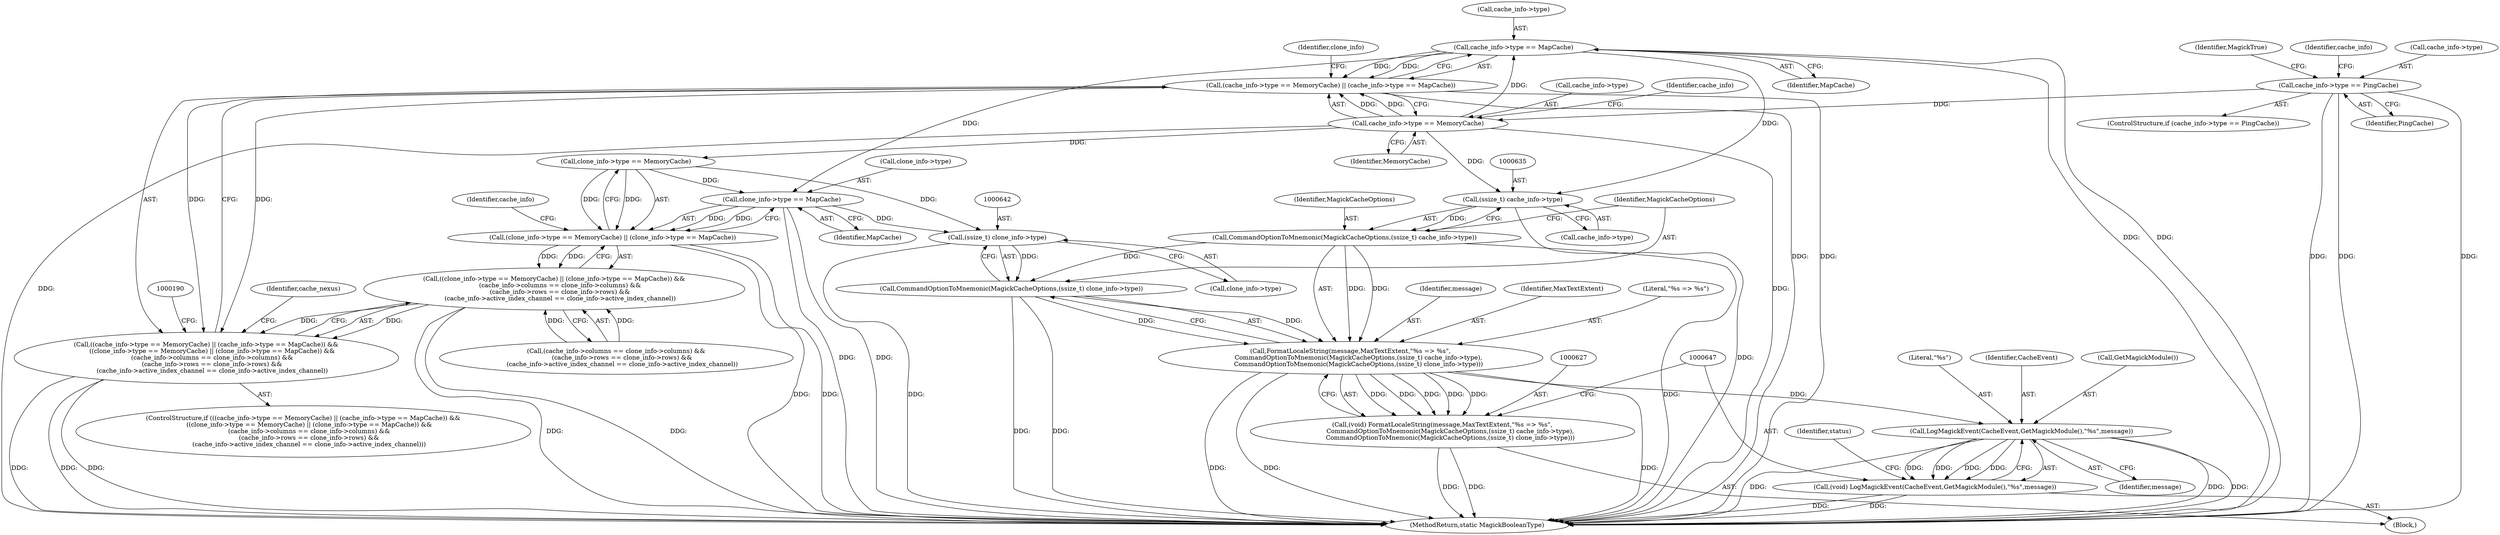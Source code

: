 digraph "0_ImageMagick_a54fe0e8600eaf3dc6fe717d3c0398001507f723@pointer" {
"1000148" [label="(Call,cache_info->type == MapCache)"];
"1000143" [label="(Call,cache_info->type == MemoryCache)"];
"1000133" [label="(Call,cache_info->type == PingCache)"];
"1000142" [label="(Call,(cache_info->type == MemoryCache) || (cache_info->type == MapCache))"];
"1000141" [label="(Call,((cache_info->type == MemoryCache) || (cache_info->type == MapCache)) &&\n      ((clone_info->type == MemoryCache) || (clone_info->type == MapCache)) &&\n      (cache_info->columns == clone_info->columns) &&\n      (cache_info->rows == clone_info->rows) &&\n      (cache_info->active_index_channel == clone_info->active_index_channel))"];
"1000160" [label="(Call,clone_info->type == MapCache)"];
"1000154" [label="(Call,(clone_info->type == MemoryCache) || (clone_info->type == MapCache))"];
"1000153" [label="(Call,((clone_info->type == MemoryCache) || (clone_info->type == MapCache)) &&\n      (cache_info->columns == clone_info->columns) &&\n      (cache_info->rows == clone_info->rows) &&\n      (cache_info->active_index_channel == clone_info->active_index_channel))"];
"1000641" [label="(Call,(ssize_t) clone_info->type)"];
"1000639" [label="(Call,CommandOptionToMnemonic(MagickCacheOptions,(ssize_t) clone_info->type))"];
"1000628" [label="(Call,FormatLocaleString(message,MaxTextExtent,\"%s => %s\",\n        CommandOptionToMnemonic(MagickCacheOptions,(ssize_t) cache_info->type),\n        CommandOptionToMnemonic(MagickCacheOptions,(ssize_t) clone_info->type)))"];
"1000626" [label="(Call,(void) FormatLocaleString(message,MaxTextExtent,\"%s => %s\",\n        CommandOptionToMnemonic(MagickCacheOptions,(ssize_t) cache_info->type),\n        CommandOptionToMnemonic(MagickCacheOptions,(ssize_t) clone_info->type)))"];
"1000648" [label="(Call,LogMagickEvent(CacheEvent,GetMagickModule(),\"%s\",message))"];
"1000646" [label="(Call,(void) LogMagickEvent(CacheEvent,GetMagickModule(),\"%s\",message))"];
"1000634" [label="(Call,(ssize_t) cache_info->type)"];
"1000632" [label="(Call,CommandOptionToMnemonic(MagickCacheOptions,(ssize_t) cache_info->type))"];
"1000137" [label="(Identifier,PingCache)"];
"1000628" [label="(Call,FormatLocaleString(message,MaxTextExtent,\"%s => %s\",\n        CommandOptionToMnemonic(MagickCacheOptions,(ssize_t) cache_info->type),\n        CommandOptionToMnemonic(MagickCacheOptions,(ssize_t) clone_info->type)))"];
"1000142" [label="(Call,(cache_info->type == MemoryCache) || (cache_info->type == MapCache))"];
"1000654" [label="(Identifier,status)"];
"1000651" [label="(Literal,\"%s\")"];
"1000626" [label="(Call,(void) FormatLocaleString(message,MaxTextExtent,\"%s => %s\",\n        CommandOptionToMnemonic(MagickCacheOptions,(ssize_t) cache_info->type),\n        CommandOptionToMnemonic(MagickCacheOptions,(ssize_t) clone_info->type)))"];
"1000153" [label="(Call,((clone_info->type == MemoryCache) || (clone_info->type == MapCache)) &&\n      (cache_info->columns == clone_info->columns) &&\n      (cache_info->rows == clone_info->rows) &&\n      (cache_info->active_index_channel == clone_info->active_index_channel))"];
"1000655" [label="(MethodReturn,static MagickBooleanType)"];
"1000639" [label="(Call,CommandOptionToMnemonic(MagickCacheOptions,(ssize_t) clone_info->type))"];
"1000147" [label="(Identifier,MemoryCache)"];
"1000633" [label="(Identifier,MagickCacheOptions)"];
"1000652" [label="(Identifier,message)"];
"1000133" [label="(Call,cache_info->type == PingCache)"];
"1000160" [label="(Call,clone_info->type == MapCache)"];
"1000164" [label="(Identifier,MapCache)"];
"1000646" [label="(Call,(void) LogMagickEvent(CacheEvent,GetMagickModule(),\"%s\",message))"];
"1000154" [label="(Call,(clone_info->type == MemoryCache) || (clone_info->type == MapCache))"];
"1000132" [label="(ControlStructure,if (cache_info->type == PingCache))"];
"1000648" [label="(Call,LogMagickEvent(CacheEvent,GetMagickModule(),\"%s\",message))"];
"1000161" [label="(Call,clone_info->type)"];
"1000141" [label="(Call,((cache_info->type == MemoryCache) || (cache_info->type == MapCache)) &&\n      ((clone_info->type == MemoryCache) || (clone_info->type == MapCache)) &&\n      (cache_info->columns == clone_info->columns) &&\n      (cache_info->rows == clone_info->rows) &&\n      (cache_info->active_index_channel == clone_info->active_index_channel))"];
"1000155" [label="(Call,clone_info->type == MemoryCache)"];
"1000629" [label="(Identifier,message)"];
"1000152" [label="(Identifier,MapCache)"];
"1000248" [label="(Identifier,cache_nexus)"];
"1000157" [label="(Identifier,clone_info)"];
"1000139" [label="(Identifier,MagickTrue)"];
"1000140" [label="(ControlStructure,if (((cache_info->type == MemoryCache) || (cache_info->type == MapCache)) &&\n      ((clone_info->type == MemoryCache) || (clone_info->type == MapCache)) &&\n      (cache_info->columns == clone_info->columns) &&\n      (cache_info->rows == clone_info->rows) &&\n      (cache_info->active_index_channel == clone_info->active_index_channel)))"];
"1000149" [label="(Call,cache_info->type)"];
"1000145" [label="(Identifier,cache_info)"];
"1000165" [label="(Call,(cache_info->columns == clone_info->columns) &&\n      (cache_info->rows == clone_info->rows) &&\n      (cache_info->active_index_channel == clone_info->active_index_channel))"];
"1000134" [label="(Call,cache_info->type)"];
"1000624" [label="(Block,)"];
"1000643" [label="(Call,clone_info->type)"];
"1000632" [label="(Call,CommandOptionToMnemonic(MagickCacheOptions,(ssize_t) cache_info->type))"];
"1000143" [label="(Call,cache_info->type == MemoryCache)"];
"1000641" [label="(Call,(ssize_t) clone_info->type)"];
"1000144" [label="(Call,cache_info->type)"];
"1000636" [label="(Call,cache_info->type)"];
"1000150" [label="(Identifier,cache_info)"];
"1000640" [label="(Identifier,MagickCacheOptions)"];
"1000630" [label="(Identifier,MaxTextExtent)"];
"1000631" [label="(Literal,\"%s => %s\")"];
"1000168" [label="(Identifier,cache_info)"];
"1000649" [label="(Identifier,CacheEvent)"];
"1000148" [label="(Call,cache_info->type == MapCache)"];
"1000634" [label="(Call,(ssize_t) cache_info->type)"];
"1000650" [label="(Call,GetMagickModule())"];
"1000148" -> "1000142"  [label="AST: "];
"1000148" -> "1000152"  [label="CFG: "];
"1000149" -> "1000148"  [label="AST: "];
"1000152" -> "1000148"  [label="AST: "];
"1000142" -> "1000148"  [label="CFG: "];
"1000148" -> "1000655"  [label="DDG: "];
"1000148" -> "1000655"  [label="DDG: "];
"1000148" -> "1000142"  [label="DDG: "];
"1000148" -> "1000142"  [label="DDG: "];
"1000143" -> "1000148"  [label="DDG: "];
"1000148" -> "1000160"  [label="DDG: "];
"1000148" -> "1000634"  [label="DDG: "];
"1000143" -> "1000142"  [label="AST: "];
"1000143" -> "1000147"  [label="CFG: "];
"1000144" -> "1000143"  [label="AST: "];
"1000147" -> "1000143"  [label="AST: "];
"1000150" -> "1000143"  [label="CFG: "];
"1000142" -> "1000143"  [label="CFG: "];
"1000143" -> "1000655"  [label="DDG: "];
"1000143" -> "1000655"  [label="DDG: "];
"1000143" -> "1000142"  [label="DDG: "];
"1000143" -> "1000142"  [label="DDG: "];
"1000133" -> "1000143"  [label="DDG: "];
"1000143" -> "1000155"  [label="DDG: "];
"1000143" -> "1000634"  [label="DDG: "];
"1000133" -> "1000132"  [label="AST: "];
"1000133" -> "1000137"  [label="CFG: "];
"1000134" -> "1000133"  [label="AST: "];
"1000137" -> "1000133"  [label="AST: "];
"1000139" -> "1000133"  [label="CFG: "];
"1000145" -> "1000133"  [label="CFG: "];
"1000133" -> "1000655"  [label="DDG: "];
"1000133" -> "1000655"  [label="DDG: "];
"1000133" -> "1000655"  [label="DDG: "];
"1000142" -> "1000141"  [label="AST: "];
"1000157" -> "1000142"  [label="CFG: "];
"1000141" -> "1000142"  [label="CFG: "];
"1000142" -> "1000655"  [label="DDG: "];
"1000142" -> "1000655"  [label="DDG: "];
"1000142" -> "1000141"  [label="DDG: "];
"1000142" -> "1000141"  [label="DDG: "];
"1000141" -> "1000140"  [label="AST: "];
"1000141" -> "1000153"  [label="CFG: "];
"1000153" -> "1000141"  [label="AST: "];
"1000190" -> "1000141"  [label="CFG: "];
"1000248" -> "1000141"  [label="CFG: "];
"1000141" -> "1000655"  [label="DDG: "];
"1000141" -> "1000655"  [label="DDG: "];
"1000141" -> "1000655"  [label="DDG: "];
"1000153" -> "1000141"  [label="DDG: "];
"1000153" -> "1000141"  [label="DDG: "];
"1000160" -> "1000154"  [label="AST: "];
"1000160" -> "1000164"  [label="CFG: "];
"1000161" -> "1000160"  [label="AST: "];
"1000164" -> "1000160"  [label="AST: "];
"1000154" -> "1000160"  [label="CFG: "];
"1000160" -> "1000655"  [label="DDG: "];
"1000160" -> "1000655"  [label="DDG: "];
"1000160" -> "1000154"  [label="DDG: "];
"1000160" -> "1000154"  [label="DDG: "];
"1000155" -> "1000160"  [label="DDG: "];
"1000160" -> "1000641"  [label="DDG: "];
"1000154" -> "1000153"  [label="AST: "];
"1000154" -> "1000155"  [label="CFG: "];
"1000155" -> "1000154"  [label="AST: "];
"1000168" -> "1000154"  [label="CFG: "];
"1000153" -> "1000154"  [label="CFG: "];
"1000154" -> "1000655"  [label="DDG: "];
"1000154" -> "1000655"  [label="DDG: "];
"1000154" -> "1000153"  [label="DDG: "];
"1000154" -> "1000153"  [label="DDG: "];
"1000155" -> "1000154"  [label="DDG: "];
"1000155" -> "1000154"  [label="DDG: "];
"1000153" -> "1000165"  [label="CFG: "];
"1000165" -> "1000153"  [label="AST: "];
"1000153" -> "1000655"  [label="DDG: "];
"1000153" -> "1000655"  [label="DDG: "];
"1000165" -> "1000153"  [label="DDG: "];
"1000165" -> "1000153"  [label="DDG: "];
"1000641" -> "1000639"  [label="AST: "];
"1000641" -> "1000643"  [label="CFG: "];
"1000642" -> "1000641"  [label="AST: "];
"1000643" -> "1000641"  [label="AST: "];
"1000639" -> "1000641"  [label="CFG: "];
"1000641" -> "1000655"  [label="DDG: "];
"1000641" -> "1000639"  [label="DDG: "];
"1000155" -> "1000641"  [label="DDG: "];
"1000639" -> "1000628"  [label="AST: "];
"1000640" -> "1000639"  [label="AST: "];
"1000628" -> "1000639"  [label="CFG: "];
"1000639" -> "1000655"  [label="DDG: "];
"1000639" -> "1000655"  [label="DDG: "];
"1000639" -> "1000628"  [label="DDG: "];
"1000639" -> "1000628"  [label="DDG: "];
"1000632" -> "1000639"  [label="DDG: "];
"1000628" -> "1000626"  [label="AST: "];
"1000629" -> "1000628"  [label="AST: "];
"1000630" -> "1000628"  [label="AST: "];
"1000631" -> "1000628"  [label="AST: "];
"1000632" -> "1000628"  [label="AST: "];
"1000626" -> "1000628"  [label="CFG: "];
"1000628" -> "1000655"  [label="DDG: "];
"1000628" -> "1000655"  [label="DDG: "];
"1000628" -> "1000655"  [label="DDG: "];
"1000628" -> "1000626"  [label="DDG: "];
"1000628" -> "1000626"  [label="DDG: "];
"1000628" -> "1000626"  [label="DDG: "];
"1000628" -> "1000626"  [label="DDG: "];
"1000628" -> "1000626"  [label="DDG: "];
"1000632" -> "1000628"  [label="DDG: "];
"1000632" -> "1000628"  [label="DDG: "];
"1000628" -> "1000648"  [label="DDG: "];
"1000626" -> "1000624"  [label="AST: "];
"1000627" -> "1000626"  [label="AST: "];
"1000647" -> "1000626"  [label="CFG: "];
"1000626" -> "1000655"  [label="DDG: "];
"1000626" -> "1000655"  [label="DDG: "];
"1000648" -> "1000646"  [label="AST: "];
"1000648" -> "1000652"  [label="CFG: "];
"1000649" -> "1000648"  [label="AST: "];
"1000650" -> "1000648"  [label="AST: "];
"1000651" -> "1000648"  [label="AST: "];
"1000652" -> "1000648"  [label="AST: "];
"1000646" -> "1000648"  [label="CFG: "];
"1000648" -> "1000655"  [label="DDG: "];
"1000648" -> "1000655"  [label="DDG: "];
"1000648" -> "1000655"  [label="DDG: "];
"1000648" -> "1000646"  [label="DDG: "];
"1000648" -> "1000646"  [label="DDG: "];
"1000648" -> "1000646"  [label="DDG: "];
"1000648" -> "1000646"  [label="DDG: "];
"1000646" -> "1000624"  [label="AST: "];
"1000647" -> "1000646"  [label="AST: "];
"1000654" -> "1000646"  [label="CFG: "];
"1000646" -> "1000655"  [label="DDG: "];
"1000646" -> "1000655"  [label="DDG: "];
"1000634" -> "1000632"  [label="AST: "];
"1000634" -> "1000636"  [label="CFG: "];
"1000635" -> "1000634"  [label="AST: "];
"1000636" -> "1000634"  [label="AST: "];
"1000632" -> "1000634"  [label="CFG: "];
"1000634" -> "1000655"  [label="DDG: "];
"1000634" -> "1000632"  [label="DDG: "];
"1000633" -> "1000632"  [label="AST: "];
"1000640" -> "1000632"  [label="CFG: "];
"1000632" -> "1000655"  [label="DDG: "];
}
